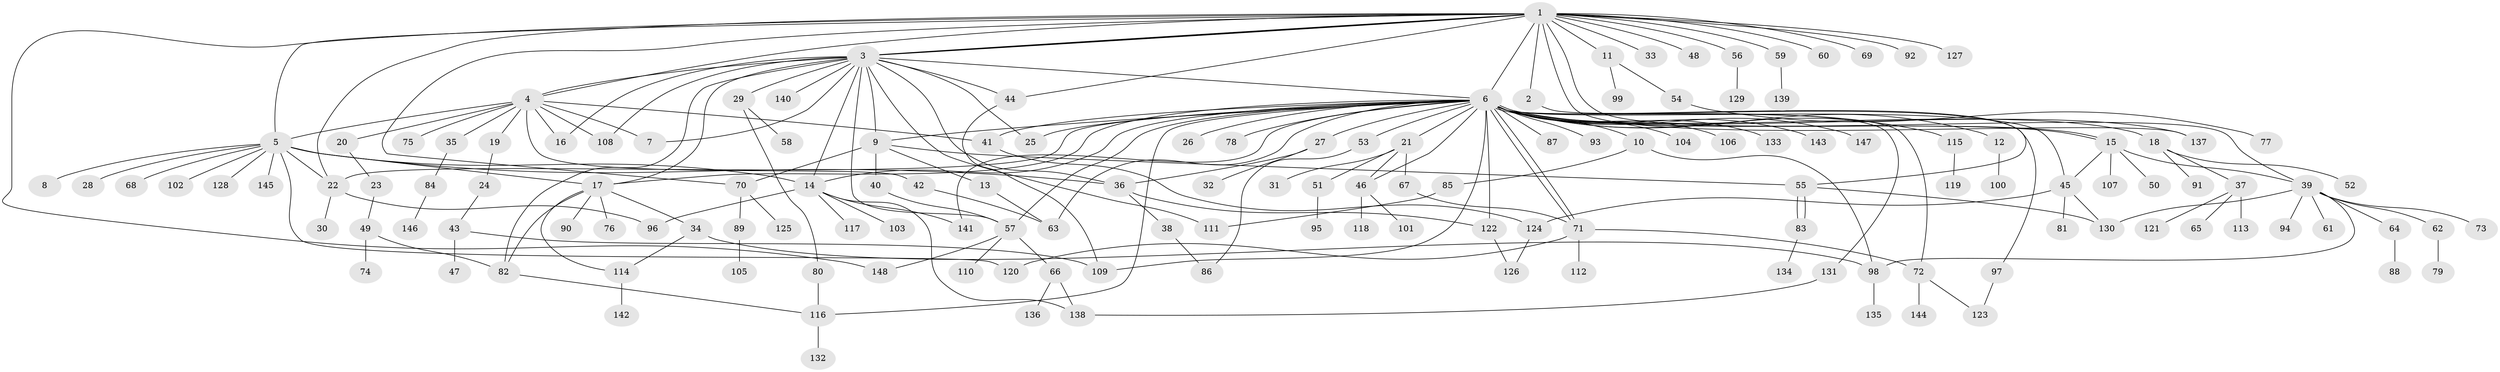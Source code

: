 // coarse degree distribution, {14: 0.016666666666666666, 2: 0.15, 11: 0.016666666666666666, 8: 0.03333333333333333, 6: 0.1, 25: 0.016666666666666666, 3: 0.2, 1: 0.31666666666666665, 4: 0.1, 5: 0.03333333333333333, 7: 0.016666666666666666}
// Generated by graph-tools (version 1.1) at 2025/50/03/04/25 22:50:35]
// undirected, 148 vertices, 205 edges
graph export_dot {
  node [color=gray90,style=filled];
  1;
  2;
  3;
  4;
  5;
  6;
  7;
  8;
  9;
  10;
  11;
  12;
  13;
  14;
  15;
  16;
  17;
  18;
  19;
  20;
  21;
  22;
  23;
  24;
  25;
  26;
  27;
  28;
  29;
  30;
  31;
  32;
  33;
  34;
  35;
  36;
  37;
  38;
  39;
  40;
  41;
  42;
  43;
  44;
  45;
  46;
  47;
  48;
  49;
  50;
  51;
  52;
  53;
  54;
  55;
  56;
  57;
  58;
  59;
  60;
  61;
  62;
  63;
  64;
  65;
  66;
  67;
  68;
  69;
  70;
  71;
  72;
  73;
  74;
  75;
  76;
  77;
  78;
  79;
  80;
  81;
  82;
  83;
  84;
  85;
  86;
  87;
  88;
  89;
  90;
  91;
  92;
  93;
  94;
  95;
  96;
  97;
  98;
  99;
  100;
  101;
  102;
  103;
  104;
  105;
  106;
  107;
  108;
  109;
  110;
  111;
  112;
  113;
  114;
  115;
  116;
  117;
  118;
  119;
  120;
  121;
  122;
  123;
  124;
  125;
  126;
  127;
  128;
  129;
  130;
  131;
  132;
  133;
  134;
  135;
  136;
  137;
  138;
  139;
  140;
  141;
  142;
  143;
  144;
  145;
  146;
  147;
  148;
  1 -- 2;
  1 -- 3;
  1 -- 3;
  1 -- 3;
  1 -- 4;
  1 -- 5;
  1 -- 6;
  1 -- 11;
  1 -- 22;
  1 -- 33;
  1 -- 39;
  1 -- 44;
  1 -- 48;
  1 -- 56;
  1 -- 59;
  1 -- 60;
  1 -- 69;
  1 -- 70;
  1 -- 92;
  1 -- 127;
  1 -- 137;
  1 -- 148;
  2 -- 55;
  3 -- 4;
  3 -- 6;
  3 -- 7;
  3 -- 9;
  3 -- 14;
  3 -- 16;
  3 -- 17;
  3 -- 25;
  3 -- 29;
  3 -- 36;
  3 -- 44;
  3 -- 57;
  3 -- 82;
  3 -- 108;
  3 -- 111;
  3 -- 140;
  4 -- 5;
  4 -- 7;
  4 -- 16;
  4 -- 19;
  4 -- 20;
  4 -- 35;
  4 -- 41;
  4 -- 42;
  4 -- 75;
  4 -- 108;
  5 -- 8;
  5 -- 14;
  5 -- 17;
  5 -- 22;
  5 -- 28;
  5 -- 36;
  5 -- 68;
  5 -- 102;
  5 -- 120;
  5 -- 128;
  5 -- 145;
  6 -- 9;
  6 -- 10;
  6 -- 12;
  6 -- 14;
  6 -- 15;
  6 -- 15;
  6 -- 17;
  6 -- 18;
  6 -- 21;
  6 -- 22;
  6 -- 25;
  6 -- 26;
  6 -- 27;
  6 -- 41;
  6 -- 45;
  6 -- 46;
  6 -- 53;
  6 -- 57;
  6 -- 63;
  6 -- 71;
  6 -- 71;
  6 -- 72;
  6 -- 78;
  6 -- 87;
  6 -- 93;
  6 -- 97;
  6 -- 104;
  6 -- 106;
  6 -- 109;
  6 -- 115;
  6 -- 116;
  6 -- 122;
  6 -- 131;
  6 -- 133;
  6 -- 137;
  6 -- 141;
  6 -- 143;
  6 -- 147;
  9 -- 13;
  9 -- 40;
  9 -- 55;
  9 -- 70;
  10 -- 85;
  10 -- 98;
  11 -- 54;
  11 -- 99;
  12 -- 100;
  13 -- 63;
  14 -- 96;
  14 -- 103;
  14 -- 117;
  14 -- 138;
  14 -- 141;
  15 -- 39;
  15 -- 45;
  15 -- 50;
  15 -- 107;
  17 -- 34;
  17 -- 76;
  17 -- 82;
  17 -- 90;
  17 -- 114;
  18 -- 37;
  18 -- 52;
  18 -- 91;
  19 -- 24;
  20 -- 23;
  21 -- 31;
  21 -- 46;
  21 -- 51;
  21 -- 67;
  22 -- 30;
  22 -- 96;
  23 -- 49;
  24 -- 43;
  27 -- 32;
  27 -- 36;
  29 -- 58;
  29 -- 80;
  34 -- 98;
  34 -- 114;
  35 -- 84;
  36 -- 38;
  36 -- 122;
  37 -- 65;
  37 -- 113;
  37 -- 121;
  38 -- 86;
  39 -- 61;
  39 -- 62;
  39 -- 64;
  39 -- 73;
  39 -- 94;
  39 -- 98;
  39 -- 130;
  40 -- 57;
  41 -- 124;
  42 -- 63;
  43 -- 47;
  43 -- 109;
  44 -- 109;
  45 -- 81;
  45 -- 124;
  45 -- 130;
  46 -- 101;
  46 -- 118;
  49 -- 74;
  49 -- 82;
  51 -- 95;
  53 -- 86;
  54 -- 77;
  55 -- 83;
  55 -- 83;
  55 -- 130;
  56 -- 129;
  57 -- 66;
  57 -- 110;
  57 -- 148;
  59 -- 139;
  62 -- 79;
  64 -- 88;
  66 -- 136;
  66 -- 138;
  67 -- 71;
  70 -- 89;
  70 -- 125;
  71 -- 72;
  71 -- 112;
  71 -- 120;
  72 -- 123;
  72 -- 144;
  80 -- 116;
  82 -- 116;
  83 -- 134;
  84 -- 146;
  85 -- 111;
  89 -- 105;
  97 -- 123;
  98 -- 135;
  114 -- 142;
  115 -- 119;
  116 -- 132;
  122 -- 126;
  124 -- 126;
  131 -- 138;
}
